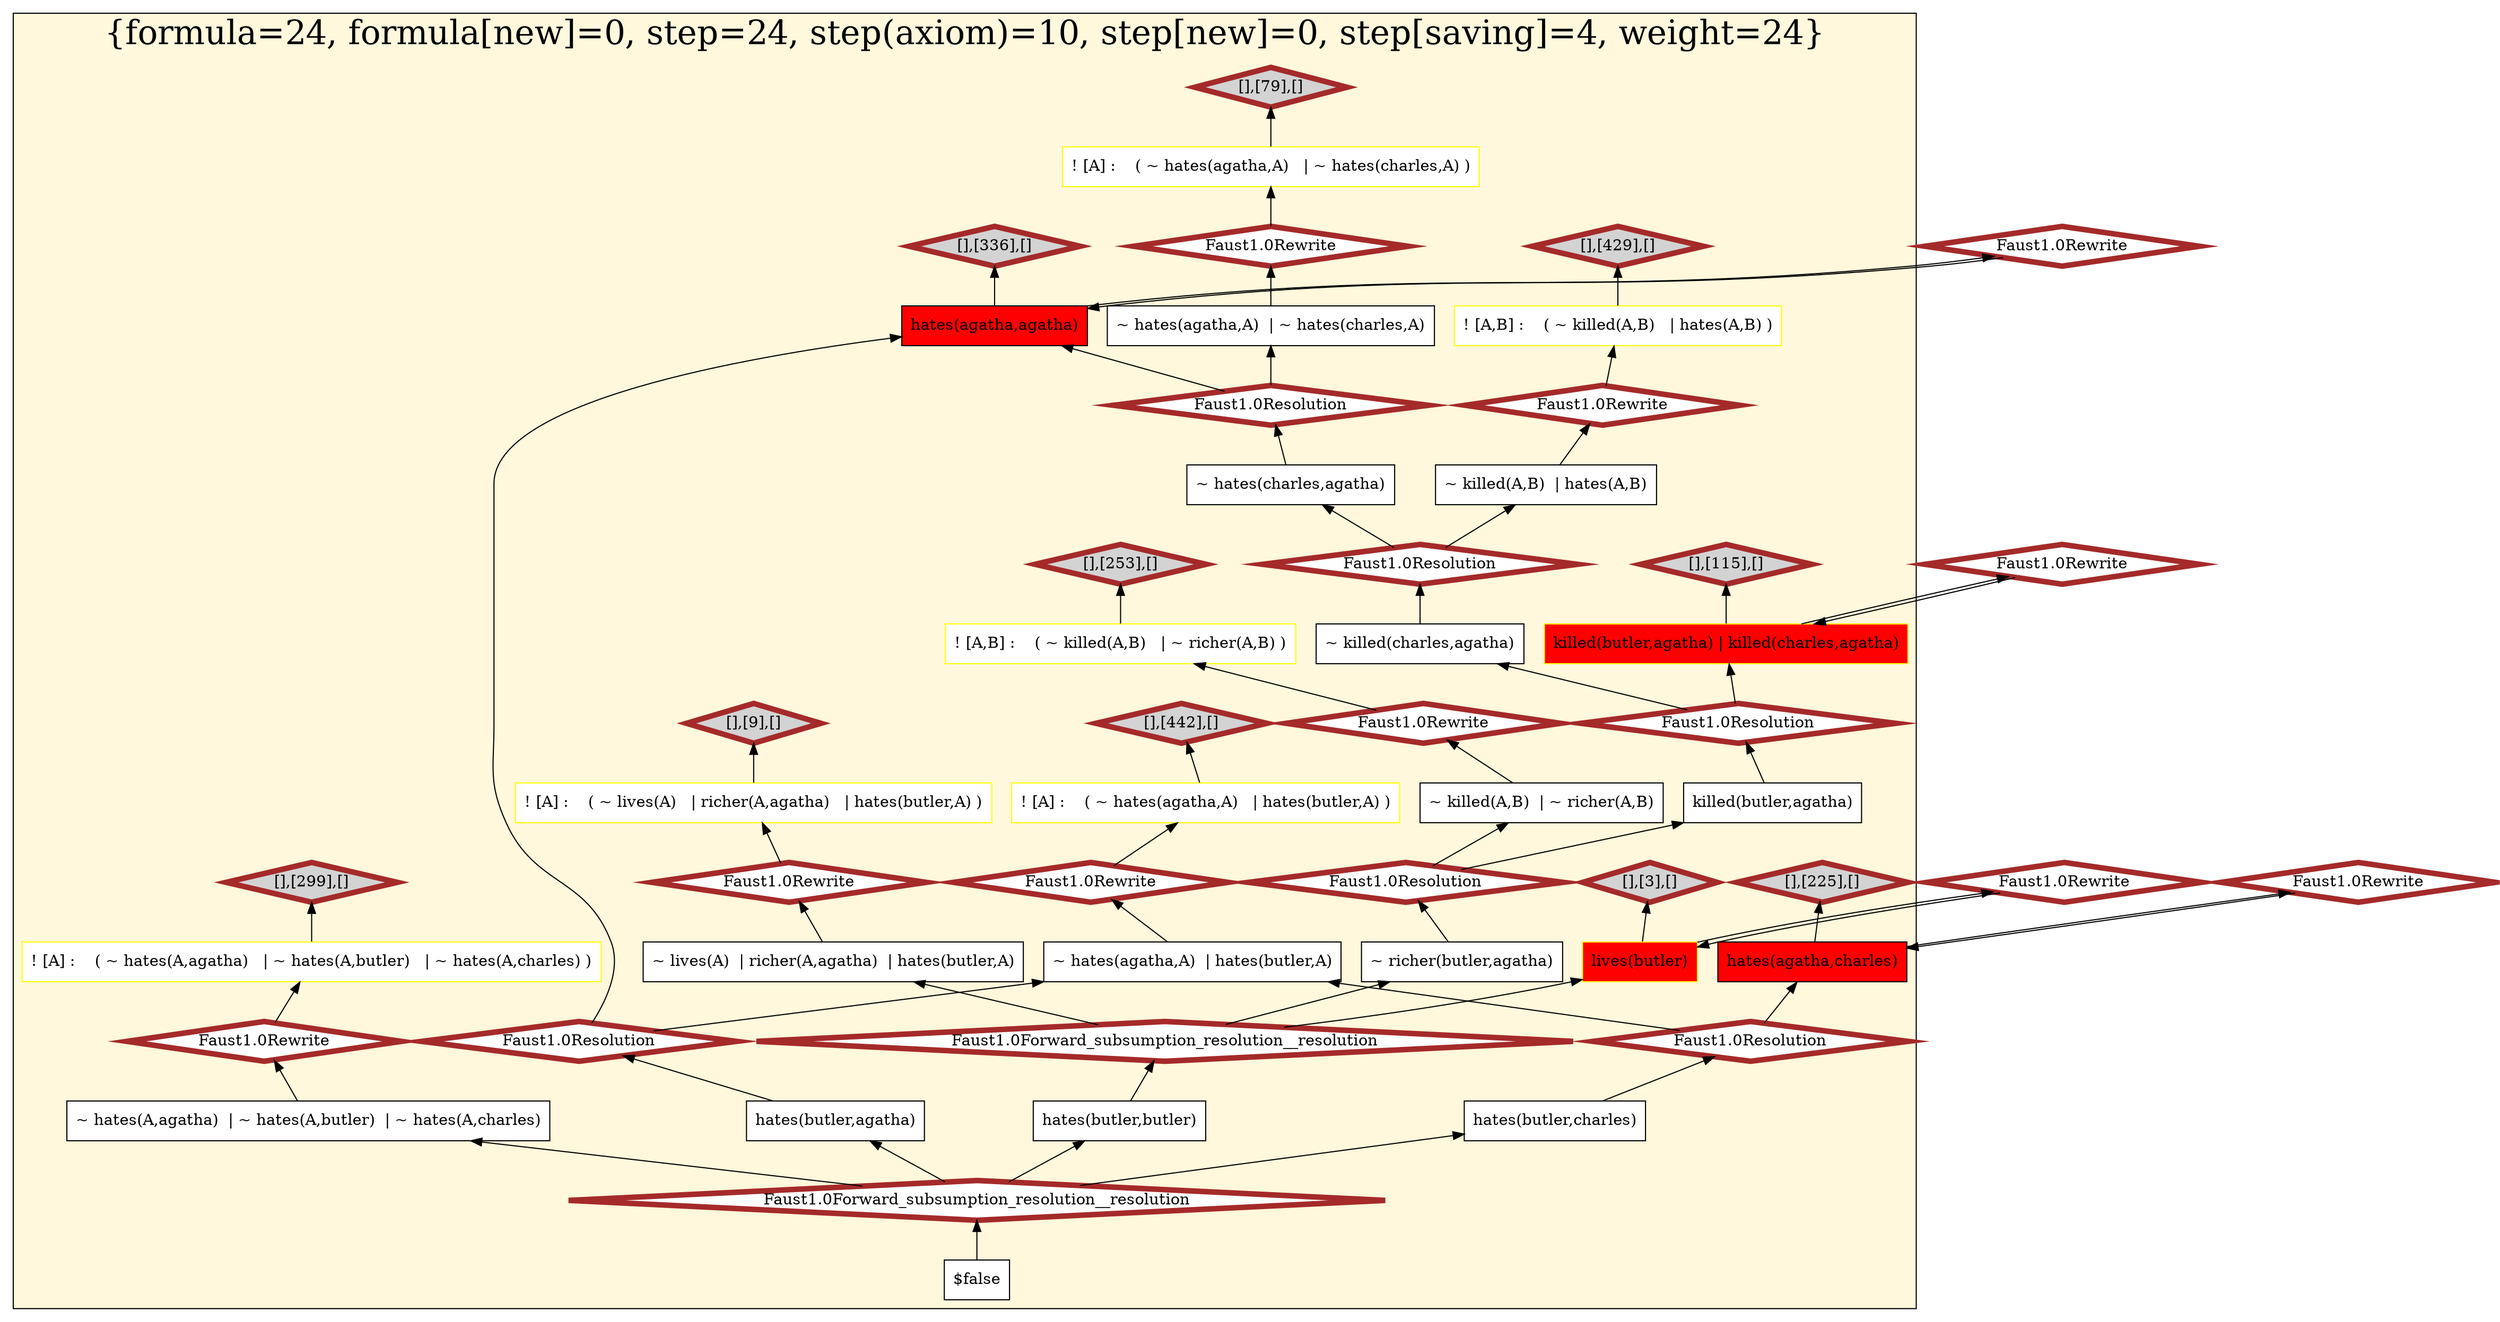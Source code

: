 digraph g 
{ rankdir=BT;
   
  "x_390" [ color="black" shape="box" label="~ killed(A,B)  | ~ richer(A,B)" fillcolor="white" style="filled"  ];
  "x_253" [ color="yellow" shape="box" label="! [A,B] :    ( ~ killed(A,B)   | ~ richer(A,B) )" fillcolor="white" style="filled"  ];
  "x_225" [ color="yellow" shape="box" label="hates(agatha,charles)" fillcolor="red" style="filled"  ];
  "x_124" [ color="black" shape="box" label="~ hates(charles,agatha)" fillcolor="white" style="filled"  ];
  "x_39" [ color="black" shape="box" label="~ killed(A,B)  | hates(A,B)" fillcolor="white" style="filled"  ];
  "x_401" [ color="black" shape="box" label="~ richer(butler,agatha)" fillcolor="white" style="filled"  ];
  "x_115" [ color="black" shape="box" label="killed(butler,agatha)  | killed(charles,agatha)" fillcolor="red" style="filled"  ];
  "x_225" [ color="black" shape="box" label="hates(agatha,charles)" fillcolor="red" style="filled"  ];
  "x_9" [ color="yellow" shape="box" label="! [A] :    ( ~ lives(A)   | richer(A,agatha)   | hates(butler,A) )" fillcolor="white" style="filled"  ];
  "x_3" [ color="black" shape="box" label="lives(butler)" fillcolor="red" style="filled"  ];
  "x_392" [ color="black" shape="box" label="~ hates(A,agatha)  | ~ hates(A,butler)  | ~ hates(A,charles)" fillcolor="white" style="filled"  ];
  "x_205" [ color="black" shape="box" label="~ killed(charles,agatha)" fillcolor="white" style="filled"  ];
  "x_206" [ color="black" shape="box" label="hates(butler,agatha)" fillcolor="white" style="filled"  ];
  "x_213" [ color="black" shape="box" label="~ lives(A)  | richer(A,agatha)  | hates(butler,A)" fillcolor="white" style="filled"  ];
  "x_115" [ color="yellow" shape="box" label="killed(butler,agatha) | killed(charles,agatha)" fillcolor="red" style="filled"  ];
  "x_3" [ color="yellow" shape="box" label="lives(butler)" fillcolor="red" style="filled"  ];
  "x_193" [ color="black" shape="box" label="killed(butler,agatha)" fillcolor="white" style="filled"  ];
  "x_79" [ color="yellow" shape="box" label="! [A] :    ( ~ hates(agatha,A)   | ~ hates(charles,A) )" fillcolor="white" style="filled"  ];
  "x_336" [ color="yellow" shape="box" label="hates(agatha,agatha)" fillcolor="red" style="filled"  ];
  "x_270" [ color="black" shape="box" label="hates(butler,butler)" fillcolor="white" style="filled"  ];
  "x_299" [ color="yellow" shape="box" label="! [A] :    ( ~ hates(A,agatha)   | ~ hates(A,butler)   | ~ hates(A,charles) )" fillcolor="white" style="filled"  ];
  "x_442" [ color="yellow" shape="box" label="! [A] :    ( ~ hates(agatha,A)   | hates(butler,A) )" fillcolor="white" style="filled"  ];
  "x_2" [ color="black" shape="box" label="$false" fillcolor="white" style="filled"  ];
  "x_152" [ color="black" shape="box" label="hates(butler,charles)" fillcolor="white" style="filled"  ];
  "x_82" [ color="black" shape="box" label="~ hates(agatha,A)  | hates(butler,A)" fillcolor="white" style="filled"  ];
  "x_429" [ color="yellow" shape="box" label="! [A,B] :    ( ~ killed(A,B)   | hates(A,B) )" fillcolor="white" style="filled"  ];
  "x_383" [ color="black" shape="box" label="~ hates(agatha,A)  | ~ hates(charles,A)" fillcolor="white" style="filled"  ];
  "x_336" [ color="black" shape="box" label="hates(agatha,agatha)" fillcolor="red" style="filled"  ];
  "-7f2be617:1240b4a10d1:-484c" [ URL="http://browser.inference-web.org/iwbrowser/BrowseNodeSet?url=http%3A%2F%2Finference-web.org%2Fproofs%2Ftptp%2FSolutions%2FPUZ%2FPUZ001-1%2FFaust---1.0%2Fanswer.owl%23ns_168281744" color="brown" shape="diamond" label="Faust1.0Rewrite" fillcolor="white" style="filled" penwidth="5"  ];
  "x_225" -> "-7f2be617:1240b4a10d1:-484c";
  "-7f2be617:1240b4a10d1:-484c" -> "x_225";
  "-7f2be617:1240b4a10d1:-4848" [ URL="http://browser.inference-web.org/iwbrowser/BrowseNodeSet?url=http%3A%2F%2Finference-web.org%2Fproofs%2Ftptp%2FSolutions%2FPUZ%2FPUZ001-1%2FFaust---1.0%2Fanswer.owl%23ns_agatha_hates_charles" color="brown" shape="diamond" label="[],[225],[]" fillcolor="lightgrey" style="filled" penwidth="5"  ];
  "x_225" -> "-7f2be617:1240b4a10d1:-4848";
  "-7f2be617:1240b4a10d1:-4838" [ URL="http://browser.inference-web.org/iwbrowser/BrowseNodeSet?url=http%3A%2F%2Finference-web.org%2Fproofs%2Ftptp%2FSolutions%2FPUZ%2FPUZ001-1%2FFaust---1.0%2Fanswer.owl%23ns_176239808" color="brown" shape="diamond" label="Faust1.0Resolution" fillcolor="white" style="filled" penwidth="5"  ];
  "x_193" -> "-7f2be617:1240b4a10d1:-4838";
  "-7f2be617:1240b4a10d1:-4838" -> "x_115";
  "-7f2be617:1240b4a10d1:-4838" -> "x_205";
  "-7f2be617:1240b4a10d1:-480e" [ URL="http://browser.inference-web.org/iwbrowser/BrowseNodeSet?url=http%3A%2F%2Finference-web.org%2Fproofs%2Ftptp%2FSolutions%2FPUZ%2FPUZ001-1%2FFaust---1.0%2Fanswer.owl%23ns_168254608" color="brown" shape="diamond" label="Faust1.0Rewrite" fillcolor="white" style="filled" penwidth="5"  ];
  "x_390" -> "-7f2be617:1240b4a10d1:-480e";
  "-7f2be617:1240b4a10d1:-480e" -> "x_253";
  "-7f2be617:1240b4a10d1:-47f8" [ URL="http://browser.inference-web.org/iwbrowser/BrowseNodeSet?url=http%3A%2F%2Finference-web.org%2Fproofs%2Ftptp%2FSolutions%2FPUZ%2FPUZ001-1%2FFaust---1.0%2Fanswer.owl%23ns_butler" color="brown" shape="diamond" label="[],[3],[]" fillcolor="lightgrey" style="filled" penwidth="5"  ];
  "x_3" -> "-7f2be617:1240b4a10d1:-47f8";
  "-7f2be617:1240b4a10d1:-4805" [ URL="http://browser.inference-web.org/iwbrowser/BrowseNodeSet?url=http%3A%2F%2Finference-web.org%2Fproofs%2Ftptp%2FSolutions%2FPUZ%2FPUZ001-1%2FFaust---1.0%2Fanswer.owl%23ns_168303320" color="brown" shape="diamond" label="Faust1.0Rewrite" fillcolor="white" style="filled" penwidth="5"  ];
  "x_213" -> "-7f2be617:1240b4a10d1:-4805";
  "-7f2be617:1240b4a10d1:-4805" -> "x_9";
  "-7f2be617:1240b4a10d1:-4825" [ URL="http://browser.inference-web.org/iwbrowser/BrowseNodeSet?url=http%3A%2F%2Finference-web.org%2Fproofs%2Ftptp%2FSolutions%2FPUZ%2FPUZ001-1%2FFaust---1.0%2Fanswer.owl%23ns_different_hates" color="brown" shape="diamond" label="[],[79],[]" fillcolor="lightgrey" style="filled" penwidth="5"  ];
  "x_79" -> "-7f2be617:1240b4a10d1:-4825";
  "-7f2be617:1240b4a10d1:-4868" [ URL="http://browser.inference-web.org/iwbrowser/BrowseNodeSet?url=http%3A%2F%2Finference-web.org%2Fproofs%2Ftptp%2FSolutions%2FPUZ%2FPUZ001-1%2FFaust---1.0%2Fanswer.owl%23ns_agatha_hates_agatha" color="brown" shape="diamond" label="[],[336],[]" fillcolor="lightgrey" style="filled" penwidth="5"  ];
  "x_336" -> "-7f2be617:1240b4a10d1:-4868";
  "-7f2be617:1240b4a10d1:-47fc" [ URL="http://browser.inference-web.org/iwbrowser/BrowseNodeSet?url=http%3A%2F%2Finference-web.org%2Fproofs%2Ftptp%2FSolutions%2FPUZ%2FPUZ001-1%2FFaust---1.0%2Fanswer.owl%23ns_168244584" color="brown" shape="diamond" label="Faust1.0Rewrite" fillcolor="white" style="filled" penwidth="5"  ];
  "x_3" -> "-7f2be617:1240b4a10d1:-47fc";
  "-7f2be617:1240b4a10d1:-47fc" -> "x_3";
  "-7f2be617:1240b4a10d1:-485a" [ URL="http://browser.inference-web.org/iwbrowser/BrowseNodeSet?url=http%3A%2F%2Finference-web.org%2Fproofs%2Ftptp%2FSolutions%2FPUZ%2FPUZ001-1%2FFaust---1.0%2Fanswer.owl%23ns_168272912" color="brown" shape="diamond" label="Faust1.0Rewrite" fillcolor="white" style="filled" penwidth="5"  ];
  "x_392" -> "-7f2be617:1240b4a10d1:-485a";
  "-7f2be617:1240b4a10d1:-485a" -> "x_299";
  "-7f2be617:1240b4a10d1:-4817" [ URL="http://browser.inference-web.org/iwbrowser/BrowseNodeSet?url=http%3A%2F%2Finference-web.org%2Fproofs%2Ftptp%2FSolutions%2FPUZ%2FPUZ001-1%2FFaust---1.0%2Fanswer.owl%23ns_168309696" color="brown" shape="diamond" label="Faust1.0Rewrite" fillcolor="white" style="filled" penwidth="5"  ];
  "x_115" -> "-7f2be617:1240b4a10d1:-4817";
  "-7f2be617:1240b4a10d1:-4817" -> "x_115";
  "-7f2be617:1240b4a10d1:-4856" [ URL="http://browser.inference-web.org/iwbrowser/BrowseNodeSet?url=http%3A%2F%2Finference-web.org%2Fproofs%2Ftptp%2FSolutions%2FPUZ%2FPUZ001-1%2FFaust---1.0%2Fanswer.owl%23ns_no_one_hates_everyone" color="brown" shape="diamond" label="[],[299],[]" fillcolor="lightgrey" style="filled" penwidth="5"  ];
  "x_299" -> "-7f2be617:1240b4a10d1:-4856";
  "-7f2be617:1240b4a10d1:-4871" [ URL="http://browser.inference-web.org/iwbrowser/BrowseNodeSet?url=http%3A%2F%2Finference-web.org%2Fproofs%2Ftptp%2FSolutions%2FPUZ%2FPUZ001-1%2FFaust---1.0%2Fanswer.owl%23ns_176139248" color="brown" shape="diamond" label="Faust1.0Resolution" fillcolor="white" style="filled" penwidth="5"  ];
  "x_206" -> "-7f2be617:1240b4a10d1:-4871";
  "-7f2be617:1240b4a10d1:-4871" -> "x_82";
  "-7f2be617:1240b4a10d1:-4871" -> "x_336";
  "-7f2be617:1240b4a10d1:-4829" [ URL="http://browser.inference-web.org/iwbrowser/BrowseNodeSet?url=http%3A%2F%2Finference-web.org%2Fproofs%2Ftptp%2FSolutions%2FPUZ%2FPUZ001-1%2FFaust---1.0%2Fanswer.owl%23ns_168261192" color="brown" shape="diamond" label="Faust1.0Rewrite" fillcolor="white" style="filled" penwidth="5"  ];
  "x_383" -> "-7f2be617:1240b4a10d1:-4829";
  "-7f2be617:1240b4a10d1:-4829" -> "x_79";
  "-7f2be617:1240b4a10d1:-480a" [ URL="http://browser.inference-web.org/iwbrowser/BrowseNodeSet?url=http%3A%2F%2Finference-web.org%2Fproofs%2Ftptp%2FSolutions%2FPUZ%2FPUZ001-1%2FFaust---1.0%2Fanswer.owl%23ns_poorer_killer" color="brown" shape="diamond" label="[],[253],[]" fillcolor="lightgrey" style="filled" penwidth="5"  ];
  "x_253" -> "-7f2be617:1240b4a10d1:-480a";
  "-7f2be617:1240b4a10d1:-485f" [ URL="http://browser.inference-web.org/iwbrowser/BrowseNodeSet?url=http%3A%2F%2Finference-web.org%2Fproofs%2Ftptp%2FSolutions%2FPUZ%2FPUZ001-1%2FFaust---1.0%2Fanswer.owl%23ns_same_hates" color="brown" shape="diamond" label="[],[442],[]" fillcolor="lightgrey" style="filled" penwidth="5"  ];
  "x_442" -> "-7f2be617:1240b4a10d1:-485f";
  "-7f2be617:1240b4a10d1:-4878" [ URL="http://browser.inference-web.org/iwbrowser/BrowseNodeSet?url=http%3A%2F%2Finference-web.org%2Fproofs%2Ftptp%2FSolutions%2FPUZ%2FPUZ001-1%2FFaust---1.0%2Fanswer.owl%23answer" color="brown" shape="diamond" label="Faust1.0Forward_subsumption_resolution__resolution" fillcolor="white" style="filled" penwidth="5"  ];
  "x_2" -> "-7f2be617:1240b4a10d1:-4878";
  "-7f2be617:1240b4a10d1:-4878" -> "x_152";
  "-7f2be617:1240b4a10d1:-4878" -> "x_206";
  "-7f2be617:1240b4a10d1:-4878" -> "x_270";
  "-7f2be617:1240b4a10d1:-4878" -> "x_392";
  "-7f2be617:1240b4a10d1:-4843" [ URL="http://browser.inference-web.org/iwbrowser/BrowseNodeSet?url=http%3A%2F%2Finference-web.org%2Fproofs%2Ftptp%2FSolutions%2FPUZ%2FPUZ001-1%2FFaust---1.0%2Fanswer.owl%23ns_176259640" color="brown" shape="diamond" label="Faust1.0Forward_subsumption_resolution__resolution" fillcolor="white" style="filled" penwidth="5"  ];
  "x_270" -> "-7f2be617:1240b4a10d1:-4843";
  "-7f2be617:1240b4a10d1:-4843" -> "x_3";
  "-7f2be617:1240b4a10d1:-4843" -> "x_213";
  "-7f2be617:1240b4a10d1:-4843" -> "x_401";
  "-7f2be617:1240b4a10d1:-481c" [ URL="http://browser.inference-web.org/iwbrowser/BrowseNodeSet?url=http%3A%2F%2Finference-web.org%2Fproofs%2Ftptp%2FSolutions%2FPUZ%2FPUZ001-1%2FFaust---1.0%2Fanswer.owl%23ns_killer_hates_victim" color="brown" shape="diamond" label="[],[429],[]" fillcolor="lightgrey" style="filled" penwidth="5"  ];
  "x_429" -> "-7f2be617:1240b4a10d1:-481c";
  "-7f2be617:1240b4a10d1:-4813" [ URL="http://browser.inference-web.org/iwbrowser/BrowseNodeSet?url=http%3A%2F%2Finference-web.org%2Fproofs%2Ftptp%2FSolutions%2FPUZ%2FPUZ001-1%2FFaust---1.0%2Fanswer.owl%23ns_prove_neither_charles_nor_butler_did_it" color="brown" shape="diamond" label="[],[115],[]" fillcolor="lightgrey" style="filled" penwidth="5"  ];
  "x_115" -> "-7f2be617:1240b4a10d1:-4813";
  "-7f2be617:1240b4a10d1:-486c" [ URL="http://browser.inference-web.org/iwbrowser/BrowseNodeSet?url=http%3A%2F%2Finference-web.org%2Fproofs%2Ftptp%2FSolutions%2FPUZ%2FPUZ001-1%2FFaust---1.0%2Fanswer.owl%23ns_168277664" color="brown" shape="diamond" label="Faust1.0Rewrite" fillcolor="white" style="filled" penwidth="5"  ];
  "x_336" -> "-7f2be617:1240b4a10d1:-486c";
  "-7f2be617:1240b4a10d1:-486c" -> "x_336";
  "-7f2be617:1240b4a10d1:-4833" [ URL="http://browser.inference-web.org/iwbrowser/BrowseNodeSet?url=http%3A%2F%2Finference-web.org%2Fproofs%2Ftptp%2FSolutions%2FPUZ%2FPUZ001-1%2FFaust---1.0%2Fanswer.owl%23ns_176202488" color="brown" shape="diamond" label="Faust1.0Resolution" fillcolor="white" style="filled" penwidth="5"  ];
  "x_205" -> "-7f2be617:1240b4a10d1:-4833";
  "-7f2be617:1240b4a10d1:-4833" -> "x_39";
  "-7f2be617:1240b4a10d1:-4833" -> "x_124";
  "-7f2be617:1240b4a10d1:-4851" [ URL="http://browser.inference-web.org/iwbrowser/BrowseNodeSet?url=http%3A%2F%2Finference-web.org%2Fproofs%2Ftptp%2FSolutions%2FPUZ%2FPUZ001-1%2FFaust---1.0%2Fanswer.owl%23ns_176169184" color="brown" shape="diamond" label="Faust1.0Resolution" fillcolor="white" style="filled" penwidth="5"  ];
  "x_152" -> "-7f2be617:1240b4a10d1:-4851";
  "-7f2be617:1240b4a10d1:-4851" -> "x_82";
  "-7f2be617:1240b4a10d1:-4851" -> "x_225";
  "-7f2be617:1240b4a10d1:-482e" [ URL="http://browser.inference-web.org/iwbrowser/BrowseNodeSet?url=http%3A%2F%2Finference-web.org%2Fproofs%2Ftptp%2FSolutions%2FPUZ%2FPUZ001-1%2FFaust---1.0%2Fanswer.owl%23ns_176150976" color="brown" shape="diamond" label="Faust1.0Resolution" fillcolor="white" style="filled" penwidth="5"  ];
  "x_124" -> "-7f2be617:1240b4a10d1:-482e";
  "-7f2be617:1240b4a10d1:-482e" -> "x_336";
  "-7f2be617:1240b4a10d1:-482e" -> "x_383";
  "-7f2be617:1240b4a10d1:-4820" [ URL="http://browser.inference-web.org/iwbrowser/BrowseNodeSet?url=http%3A%2F%2Finference-web.org%2Fproofs%2Ftptp%2FSolutions%2FPUZ%2FPUZ001-1%2FFaust---1.0%2Fanswer.owl%23ns_168286272" color="brown" shape="diamond" label="Faust1.0Rewrite" fillcolor="white" style="filled" penwidth="5"  ];
  "x_39" -> "-7f2be617:1240b4a10d1:-4820";
  "-7f2be617:1240b4a10d1:-4820" -> "x_429";
  "-7f2be617:1240b4a10d1:-483d" [ URL="http://browser.inference-web.org/iwbrowser/BrowseNodeSet?url=http%3A%2F%2Finference-web.org%2Fproofs%2Ftptp%2FSolutions%2FPUZ%2FPUZ001-1%2FFaust---1.0%2Fanswer.owl%23ns_176249928" color="brown" shape="diamond" label="Faust1.0Resolution" fillcolor="white" style="filled" penwidth="5"  ];
  "x_401" -> "-7f2be617:1240b4a10d1:-483d";
  "-7f2be617:1240b4a10d1:-483d" -> "x_193";
  "-7f2be617:1240b4a10d1:-483d" -> "x_390";
  "-7f2be617:1240b4a10d1:-4863" [ URL="http://browser.inference-web.org/iwbrowser/BrowseNodeSet?url=http%3A%2F%2Finference-web.org%2Fproofs%2Ftptp%2FSolutions%2FPUZ%2FPUZ001-1%2FFaust---1.0%2Fanswer.owl%23ns_168238288" color="brown" shape="diamond" label="Faust1.0Rewrite" fillcolor="white" style="filled" penwidth="5"  ];
  "x_82" -> "-7f2be617:1240b4a10d1:-4863";
  "-7f2be617:1240b4a10d1:-4863" -> "x_442";
  "-7f2be617:1240b4a10d1:-4801" [ URL="http://browser.inference-web.org/iwbrowser/BrowseNodeSet?url=http%3A%2F%2Finference-web.org%2Fproofs%2Ftptp%2FSolutions%2FPUZ%2FPUZ001-1%2FFaust---1.0%2Fanswer.owl%23ns_butler_hates_poor" color="brown" shape="diamond" label="[],[9],[]" fillcolor="lightgrey" style="filled" penwidth="5"  ];
  "x_9" -> "-7f2be617:1240b4a10d1:-4801";
  
 subgraph cluster_opt 
{ labelloc=b label="{formula=24, formula[new]=0, step=24, step(axiom)=10, step[new]=0, step[saving]=4, weight=24}" 
 fontsize=30 fillcolor=cornsilk style=filled 
  x_205 ; x_2 ; x_442 ; x_206 ; x_3 ; x_39 ; x_336 ; x_9 ; x_383 ; x_79 ; x_401 ; x_193 ; x_225 ; x_152 ; x_392 ; x_253 ; x_429 ; x_115 ; x_82 ; x_213 ; x_299 ; x_124 ; x_270 ; x_390 ; "-7f2be617:1240b4a10d1:-485f" ;
 "-7f2be617:1240b4a10d1:-4878" ;
 "-7f2be617:1240b4a10d1:-4843" ;
 "-7f2be617:1240b4a10d1:-4813" ;
 "-7f2be617:1240b4a10d1:-481c" ;
 "-7f2be617:1240b4a10d1:-4848" ;
 "-7f2be617:1240b4a10d1:-4838" ;
 "-7f2be617:1240b4a10d1:-47f8" ;
 "-7f2be617:1240b4a10d1:-4833" ;
 "-7f2be617:1240b4a10d1:-480e" ;
 "-7f2be617:1240b4a10d1:-4805" ;
 "-7f2be617:1240b4a10d1:-4851" ;
 "-7f2be617:1240b4a10d1:-4825" ;
 "-7f2be617:1240b4a10d1:-4868" ;
 "-7f2be617:1240b4a10d1:-485a" ;
 "-7f2be617:1240b4a10d1:-482e" ;
 "-7f2be617:1240b4a10d1:-4820" ;
 "-7f2be617:1240b4a10d1:-483d" ;
 "-7f2be617:1240b4a10d1:-4856" ;
 "-7f2be617:1240b4a10d1:-4871" ;
 "-7f2be617:1240b4a10d1:-4863" ;
 "-7f2be617:1240b4a10d1:-4801" ;
 "-7f2be617:1240b4a10d1:-4829" ;
 "-7f2be617:1240b4a10d1:-480a" ;
 
}
 
}
